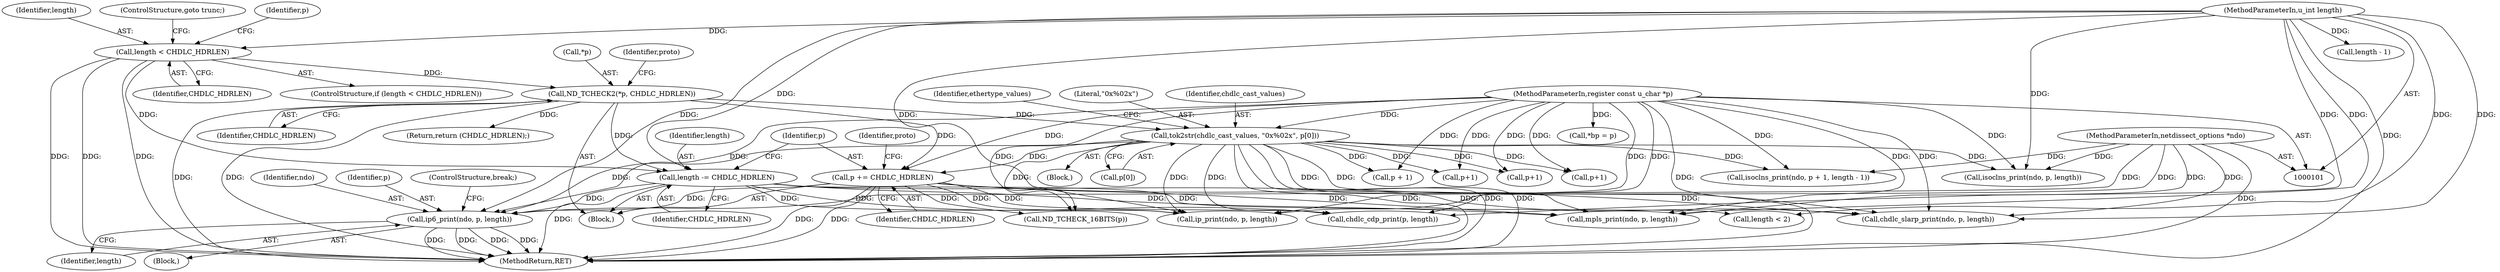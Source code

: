 digraph "0_tcpdump_1dcd10aceabbc03bf571ea32b892c522cbe923de_0@pointer" {
"1000168" [label="(Call,ip6_print(ndo, p, length))"];
"1000102" [label="(MethodParameterIn,netdissect_options *ndo)"];
"1000138" [label="(Call,tok2str(chdlc_cast_values, \"0x%02x\", p[0]))"];
"1000116" [label="(Call,ND_TCHECK2(*p, CHDLC_HDRLEN))"];
"1000112" [label="(Call,length < CHDLC_HDRLEN)"];
"1000104" [label="(MethodParameterIn,u_int length)"];
"1000103" [label="(MethodParameterIn,register const u_char *p)"];
"1000155" [label="(Call,p += CHDLC_HDRLEN)"];
"1000152" [label="(Call,length -= CHDLC_HDRLEN)"];
"1000154" [label="(Identifier,CHDLC_HDRLEN)"];
"1000222" [label="(Call,p + 1)"];
"1000210" [label="(Call,p+1)"];
"1000117" [label="(Call,*p)"];
"1000146" [label="(Identifier,ethertype_values)"];
"1000121" [label="(Identifier,proto)"];
"1000203" [label="(Call,p+1)"];
"1000162" [label="(Call,ip_print(ndo, p, length))"];
"1000137" [label="(Block,)"];
"1000220" [label="(Call,isoclns_print(ndo, p + 1, length - 1))"];
"1000111" [label="(ControlStructure,if (length < CHDLC_HDRLEN))"];
"1000140" [label="(Literal,\"0x%02x\")"];
"1000168" [label="(Call,ip6_print(ndo, p, length))"];
"1000155" [label="(Call,p += CHDLC_HDRLEN)"];
"1000153" [label="(Identifier,length)"];
"1000112" [label="(Call,length < CHDLC_HDRLEN)"];
"1000105" [label="(Block,)"];
"1000108" [label="(Call,*bp = p)"];
"1000171" [label="(Identifier,length)"];
"1000113" [label="(Identifier,length)"];
"1000172" [label="(ControlStructure,break;)"];
"1000229" [label="(Call,isoclns_print(ndo, p, length))"];
"1000160" [label="(Block,)"];
"1000216" [label="(Call,p+1)"];
"1000115" [label="(ControlStructure,goto trunc;)"];
"1000139" [label="(Identifier,chdlc_cast_values)"];
"1000169" [label="(Identifier,ndo)"];
"1000170" [label="(Identifier,p)"];
"1000114" [label="(Identifier,CHDLC_HDRLEN)"];
"1000118" [label="(Identifier,p)"];
"1000119" [label="(Identifier,CHDLC_HDRLEN)"];
"1000103" [label="(MethodParameterIn,register const u_char *p)"];
"1000159" [label="(Identifier,proto)"];
"1000174" [label="(Call,chdlc_slarp_print(ndo, p, length))"];
"1000116" [label="(Call,ND_TCHECK2(*p, CHDLC_HDRLEN))"];
"1000157" [label="(Identifier,CHDLC_HDRLEN)"];
"1000186" [label="(Call,mpls_print(ndo, p, length))"];
"1000225" [label="(Call,length - 1)"];
"1000247" [label="(Return,return (CHDLC_HDRLEN);)"];
"1000180" [label="(Call,chdlc_cdp_print(p, length))"];
"1000141" [label="(Call,p[0])"];
"1000152" [label="(Call,length -= CHDLC_HDRLEN)"];
"1000102" [label="(MethodParameterIn,netdissect_options *ndo)"];
"1000260" [label="(MethodReturn,RET)"];
"1000104" [label="(MethodParameterIn,u_int length)"];
"1000156" [label="(Identifier,p)"];
"1000138" [label="(Call,tok2str(chdlc_cast_values, \"0x%02x\", p[0]))"];
"1000197" [label="(Call,ND_TCHECK_16BITS(p))"];
"1000193" [label="(Call,length < 2)"];
"1000168" -> "1000160"  [label="AST: "];
"1000168" -> "1000171"  [label="CFG: "];
"1000169" -> "1000168"  [label="AST: "];
"1000170" -> "1000168"  [label="AST: "];
"1000171" -> "1000168"  [label="AST: "];
"1000172" -> "1000168"  [label="CFG: "];
"1000168" -> "1000260"  [label="DDG: "];
"1000168" -> "1000260"  [label="DDG: "];
"1000168" -> "1000260"  [label="DDG: "];
"1000168" -> "1000260"  [label="DDG: "];
"1000102" -> "1000168"  [label="DDG: "];
"1000138" -> "1000168"  [label="DDG: "];
"1000155" -> "1000168"  [label="DDG: "];
"1000103" -> "1000168"  [label="DDG: "];
"1000152" -> "1000168"  [label="DDG: "];
"1000104" -> "1000168"  [label="DDG: "];
"1000102" -> "1000101"  [label="AST: "];
"1000102" -> "1000260"  [label="DDG: "];
"1000102" -> "1000162"  [label="DDG: "];
"1000102" -> "1000174"  [label="DDG: "];
"1000102" -> "1000186"  [label="DDG: "];
"1000102" -> "1000220"  [label="DDG: "];
"1000102" -> "1000229"  [label="DDG: "];
"1000138" -> "1000137"  [label="AST: "];
"1000138" -> "1000141"  [label="CFG: "];
"1000139" -> "1000138"  [label="AST: "];
"1000140" -> "1000138"  [label="AST: "];
"1000141" -> "1000138"  [label="AST: "];
"1000146" -> "1000138"  [label="CFG: "];
"1000138" -> "1000260"  [label="DDG: "];
"1000138" -> "1000260"  [label="DDG: "];
"1000138" -> "1000260"  [label="DDG: "];
"1000116" -> "1000138"  [label="DDG: "];
"1000103" -> "1000138"  [label="DDG: "];
"1000138" -> "1000155"  [label="DDG: "];
"1000138" -> "1000162"  [label="DDG: "];
"1000138" -> "1000174"  [label="DDG: "];
"1000138" -> "1000180"  [label="DDG: "];
"1000138" -> "1000186"  [label="DDG: "];
"1000138" -> "1000197"  [label="DDG: "];
"1000138" -> "1000203"  [label="DDG: "];
"1000138" -> "1000210"  [label="DDG: "];
"1000138" -> "1000216"  [label="DDG: "];
"1000138" -> "1000220"  [label="DDG: "];
"1000138" -> "1000222"  [label="DDG: "];
"1000138" -> "1000229"  [label="DDG: "];
"1000116" -> "1000105"  [label="AST: "];
"1000116" -> "1000119"  [label="CFG: "];
"1000117" -> "1000116"  [label="AST: "];
"1000119" -> "1000116"  [label="AST: "];
"1000121" -> "1000116"  [label="CFG: "];
"1000116" -> "1000260"  [label="DDG: "];
"1000116" -> "1000260"  [label="DDG: "];
"1000112" -> "1000116"  [label="DDG: "];
"1000116" -> "1000152"  [label="DDG: "];
"1000116" -> "1000155"  [label="DDG: "];
"1000116" -> "1000247"  [label="DDG: "];
"1000112" -> "1000111"  [label="AST: "];
"1000112" -> "1000114"  [label="CFG: "];
"1000113" -> "1000112"  [label="AST: "];
"1000114" -> "1000112"  [label="AST: "];
"1000115" -> "1000112"  [label="CFG: "];
"1000118" -> "1000112"  [label="CFG: "];
"1000112" -> "1000260"  [label="DDG: "];
"1000112" -> "1000260"  [label="DDG: "];
"1000112" -> "1000260"  [label="DDG: "];
"1000104" -> "1000112"  [label="DDG: "];
"1000112" -> "1000152"  [label="DDG: "];
"1000104" -> "1000101"  [label="AST: "];
"1000104" -> "1000260"  [label="DDG: "];
"1000104" -> "1000152"  [label="DDG: "];
"1000104" -> "1000162"  [label="DDG: "];
"1000104" -> "1000174"  [label="DDG: "];
"1000104" -> "1000180"  [label="DDG: "];
"1000104" -> "1000186"  [label="DDG: "];
"1000104" -> "1000193"  [label="DDG: "];
"1000104" -> "1000225"  [label="DDG: "];
"1000104" -> "1000229"  [label="DDG: "];
"1000103" -> "1000101"  [label="AST: "];
"1000103" -> "1000260"  [label="DDG: "];
"1000103" -> "1000108"  [label="DDG: "];
"1000103" -> "1000155"  [label="DDG: "];
"1000103" -> "1000162"  [label="DDG: "];
"1000103" -> "1000174"  [label="DDG: "];
"1000103" -> "1000180"  [label="DDG: "];
"1000103" -> "1000186"  [label="DDG: "];
"1000103" -> "1000197"  [label="DDG: "];
"1000103" -> "1000203"  [label="DDG: "];
"1000103" -> "1000210"  [label="DDG: "];
"1000103" -> "1000216"  [label="DDG: "];
"1000103" -> "1000220"  [label="DDG: "];
"1000103" -> "1000222"  [label="DDG: "];
"1000103" -> "1000229"  [label="DDG: "];
"1000155" -> "1000105"  [label="AST: "];
"1000155" -> "1000157"  [label="CFG: "];
"1000156" -> "1000155"  [label="AST: "];
"1000157" -> "1000155"  [label="AST: "];
"1000159" -> "1000155"  [label="CFG: "];
"1000155" -> "1000260"  [label="DDG: "];
"1000155" -> "1000260"  [label="DDG: "];
"1000155" -> "1000162"  [label="DDG: "];
"1000155" -> "1000174"  [label="DDG: "];
"1000155" -> "1000180"  [label="DDG: "];
"1000155" -> "1000186"  [label="DDG: "];
"1000155" -> "1000197"  [label="DDG: "];
"1000152" -> "1000105"  [label="AST: "];
"1000152" -> "1000154"  [label="CFG: "];
"1000153" -> "1000152"  [label="AST: "];
"1000154" -> "1000152"  [label="AST: "];
"1000156" -> "1000152"  [label="CFG: "];
"1000152" -> "1000260"  [label="DDG: "];
"1000152" -> "1000162"  [label="DDG: "];
"1000152" -> "1000174"  [label="DDG: "];
"1000152" -> "1000180"  [label="DDG: "];
"1000152" -> "1000186"  [label="DDG: "];
"1000152" -> "1000193"  [label="DDG: "];
}
